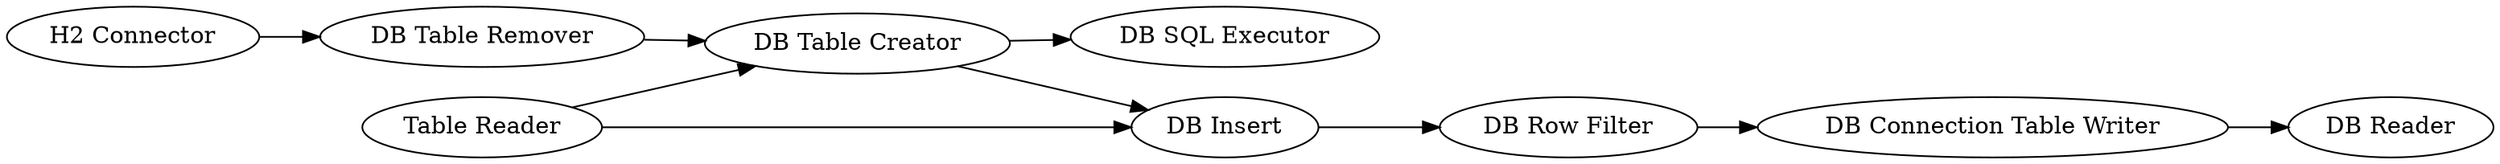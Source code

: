 digraph {
	22 [label="H2 Connector"]
	48 [label="DB Table Remover"]
	50 [label="DB Insert"]
	51 [label="DB SQL Executor"]
	52 [label="DB Row Filter"]
	56 [label="DB Connection Table Writer"]
	57 [label="DB Reader"]
	58 [label="Table Reader"]
	59 [label="DB Table Creator"]
	22 -> 48
	48 -> 59
	50 -> 52
	52 -> 56
	56 -> 57
	58 -> 50
	58 -> 59
	59 -> 50
	59 -> 51
	rankdir=LR
}
